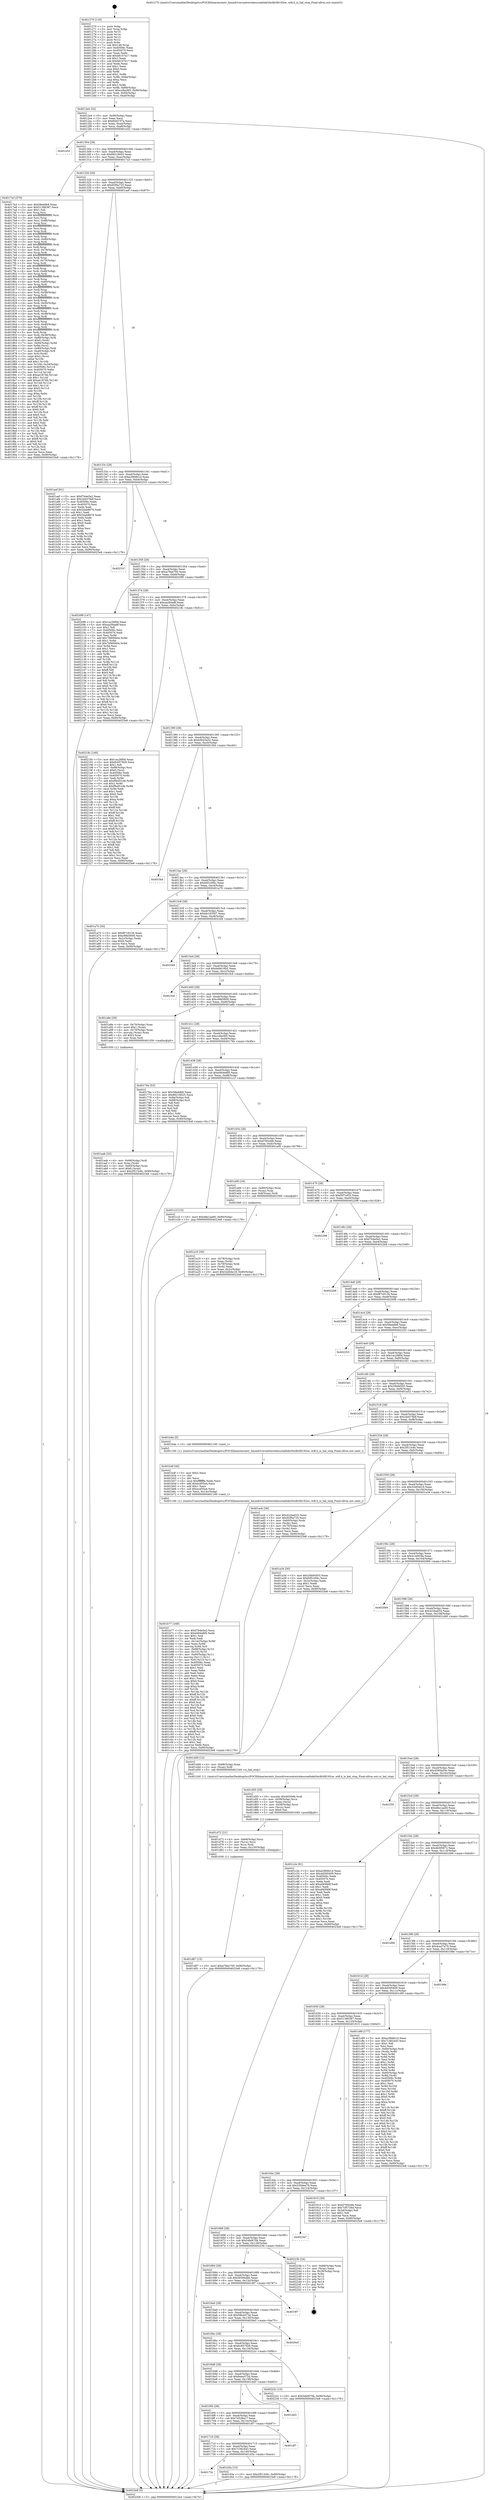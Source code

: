 digraph "0x401270" {
  label = "0x401270 (/mnt/c/Users/mathe/Desktop/tcc/POCII/binaries/extr_linuxdriversnetwirelessrealtekrtlwifirtl8192se..wifi.h_is_hal_stop_Final-ollvm.out::main(0))"
  labelloc = "t"
  node[shape=record]

  Entry [label="",width=0.3,height=0.3,shape=circle,fillcolor=black,style=filled]
  "0x4012e4" [label="{
     0x4012e4 [32]\l
     | [instrs]\l
     &nbsp;&nbsp;0x4012e4 \<+6\>: mov -0x90(%rbp),%eax\l
     &nbsp;&nbsp;0x4012ea \<+2\>: mov %eax,%ecx\l
     &nbsp;&nbsp;0x4012ec \<+6\>: sub $0x84d27f7a,%ecx\l
     &nbsp;&nbsp;0x4012f2 \<+6\>: mov %eax,-0xa4(%rbp)\l
     &nbsp;&nbsp;0x4012f8 \<+6\>: mov %ecx,-0xa8(%rbp)\l
     &nbsp;&nbsp;0x4012fe \<+6\>: je 0000000000401e52 \<main+0xbe2\>\l
  }"]
  "0x401e52" [label="{
     0x401e52\l
  }", style=dashed]
  "0x401304" [label="{
     0x401304 [28]\l
     | [instrs]\l
     &nbsp;&nbsp;0x401304 \<+5\>: jmp 0000000000401309 \<main+0x99\>\l
     &nbsp;&nbsp;0x401309 \<+6\>: mov -0xa4(%rbp),%eax\l
     &nbsp;&nbsp;0x40130f \<+5\>: sub $0x89218025,%eax\l
     &nbsp;&nbsp;0x401314 \<+6\>: mov %eax,-0xac(%rbp)\l
     &nbsp;&nbsp;0x40131a \<+6\>: je 00000000004017a3 \<main+0x533\>\l
  }"]
  Exit [label="",width=0.3,height=0.3,shape=circle,fillcolor=black,style=filled,peripheries=2]
  "0x4017a3" [label="{
     0x4017a3 [370]\l
     | [instrs]\l
     &nbsp;&nbsp;0x4017a3 \<+5\>: mov $0x58eddb8,%eax\l
     &nbsp;&nbsp;0x4017a8 \<+5\>: mov $0x51386387,%ecx\l
     &nbsp;&nbsp;0x4017ad \<+2\>: mov $0x1,%dl\l
     &nbsp;&nbsp;0x4017af \<+3\>: mov %rsp,%rsi\l
     &nbsp;&nbsp;0x4017b2 \<+4\>: add $0xfffffffffffffff0,%rsi\l
     &nbsp;&nbsp;0x4017b6 \<+3\>: mov %rsi,%rsp\l
     &nbsp;&nbsp;0x4017b9 \<+7\>: mov %rsi,-0x88(%rbp)\l
     &nbsp;&nbsp;0x4017c0 \<+3\>: mov %rsp,%rsi\l
     &nbsp;&nbsp;0x4017c3 \<+4\>: add $0xfffffffffffffff0,%rsi\l
     &nbsp;&nbsp;0x4017c7 \<+3\>: mov %rsi,%rsp\l
     &nbsp;&nbsp;0x4017ca \<+3\>: mov %rsp,%rdi\l
     &nbsp;&nbsp;0x4017cd \<+4\>: add $0xfffffffffffffff0,%rdi\l
     &nbsp;&nbsp;0x4017d1 \<+3\>: mov %rdi,%rsp\l
     &nbsp;&nbsp;0x4017d4 \<+4\>: mov %rdi,-0x80(%rbp)\l
     &nbsp;&nbsp;0x4017d8 \<+3\>: mov %rsp,%rdi\l
     &nbsp;&nbsp;0x4017db \<+4\>: add $0xfffffffffffffff0,%rdi\l
     &nbsp;&nbsp;0x4017df \<+3\>: mov %rdi,%rsp\l
     &nbsp;&nbsp;0x4017e2 \<+4\>: mov %rdi,-0x78(%rbp)\l
     &nbsp;&nbsp;0x4017e6 \<+3\>: mov %rsp,%rdi\l
     &nbsp;&nbsp;0x4017e9 \<+4\>: add $0xfffffffffffffff0,%rdi\l
     &nbsp;&nbsp;0x4017ed \<+3\>: mov %rdi,%rsp\l
     &nbsp;&nbsp;0x4017f0 \<+4\>: mov %rdi,-0x70(%rbp)\l
     &nbsp;&nbsp;0x4017f4 \<+3\>: mov %rsp,%rdi\l
     &nbsp;&nbsp;0x4017f7 \<+4\>: add $0xfffffffffffffff0,%rdi\l
     &nbsp;&nbsp;0x4017fb \<+3\>: mov %rdi,%rsp\l
     &nbsp;&nbsp;0x4017fe \<+4\>: mov %rdi,-0x68(%rbp)\l
     &nbsp;&nbsp;0x401802 \<+3\>: mov %rsp,%rdi\l
     &nbsp;&nbsp;0x401805 \<+4\>: add $0xfffffffffffffff0,%rdi\l
     &nbsp;&nbsp;0x401809 \<+3\>: mov %rdi,%rsp\l
     &nbsp;&nbsp;0x40180c \<+4\>: mov %rdi,-0x60(%rbp)\l
     &nbsp;&nbsp;0x401810 \<+3\>: mov %rsp,%rdi\l
     &nbsp;&nbsp;0x401813 \<+4\>: add $0xfffffffffffffff0,%rdi\l
     &nbsp;&nbsp;0x401817 \<+3\>: mov %rdi,%rsp\l
     &nbsp;&nbsp;0x40181a \<+4\>: mov %rdi,-0x58(%rbp)\l
     &nbsp;&nbsp;0x40181e \<+3\>: mov %rsp,%rdi\l
     &nbsp;&nbsp;0x401821 \<+4\>: add $0xfffffffffffffff0,%rdi\l
     &nbsp;&nbsp;0x401825 \<+3\>: mov %rdi,%rsp\l
     &nbsp;&nbsp;0x401828 \<+4\>: mov %rdi,-0x50(%rbp)\l
     &nbsp;&nbsp;0x40182c \<+3\>: mov %rsp,%rdi\l
     &nbsp;&nbsp;0x40182f \<+4\>: add $0xfffffffffffffff0,%rdi\l
     &nbsp;&nbsp;0x401833 \<+3\>: mov %rdi,%rsp\l
     &nbsp;&nbsp;0x401836 \<+4\>: mov %rdi,-0x48(%rbp)\l
     &nbsp;&nbsp;0x40183a \<+3\>: mov %rsp,%rdi\l
     &nbsp;&nbsp;0x40183d \<+4\>: add $0xfffffffffffffff0,%rdi\l
     &nbsp;&nbsp;0x401841 \<+3\>: mov %rdi,%rsp\l
     &nbsp;&nbsp;0x401844 \<+4\>: mov %rdi,-0x40(%rbp)\l
     &nbsp;&nbsp;0x401848 \<+3\>: mov %rsp,%rdi\l
     &nbsp;&nbsp;0x40184b \<+4\>: add $0xfffffffffffffff0,%rdi\l
     &nbsp;&nbsp;0x40184f \<+3\>: mov %rdi,%rsp\l
     &nbsp;&nbsp;0x401852 \<+4\>: mov %rdi,-0x38(%rbp)\l
     &nbsp;&nbsp;0x401856 \<+7\>: mov -0x88(%rbp),%rdi\l
     &nbsp;&nbsp;0x40185d \<+6\>: movl $0x0,(%rdi)\l
     &nbsp;&nbsp;0x401863 \<+7\>: mov -0x94(%rbp),%r8d\l
     &nbsp;&nbsp;0x40186a \<+3\>: mov %r8d,(%rsi)\l
     &nbsp;&nbsp;0x40186d \<+4\>: mov -0x80(%rbp),%rdi\l
     &nbsp;&nbsp;0x401871 \<+7\>: mov -0xa0(%rbp),%r9\l
     &nbsp;&nbsp;0x401878 \<+3\>: mov %r9,(%rdi)\l
     &nbsp;&nbsp;0x40187b \<+3\>: cmpl $0x2,(%rsi)\l
     &nbsp;&nbsp;0x40187e \<+4\>: setne %r10b\l
     &nbsp;&nbsp;0x401882 \<+4\>: and $0x1,%r10b\l
     &nbsp;&nbsp;0x401886 \<+4\>: mov %r10b,-0x2d(%rbp)\l
     &nbsp;&nbsp;0x40188a \<+8\>: mov 0x40506c,%r11d\l
     &nbsp;&nbsp;0x401892 \<+7\>: mov 0x405070,%ebx\l
     &nbsp;&nbsp;0x401899 \<+3\>: mov %r11d,%r14d\l
     &nbsp;&nbsp;0x40189c \<+7\>: sub $0xae187bb,%r14d\l
     &nbsp;&nbsp;0x4018a3 \<+4\>: sub $0x1,%r14d\l
     &nbsp;&nbsp;0x4018a7 \<+7\>: add $0xae187bb,%r14d\l
     &nbsp;&nbsp;0x4018ae \<+4\>: imul %r14d,%r11d\l
     &nbsp;&nbsp;0x4018b2 \<+4\>: and $0x1,%r11d\l
     &nbsp;&nbsp;0x4018b6 \<+4\>: cmp $0x0,%r11d\l
     &nbsp;&nbsp;0x4018ba \<+4\>: sete %r10b\l
     &nbsp;&nbsp;0x4018be \<+3\>: cmp $0xa,%ebx\l
     &nbsp;&nbsp;0x4018c1 \<+4\>: setl %r15b\l
     &nbsp;&nbsp;0x4018c5 \<+3\>: mov %r10b,%r12b\l
     &nbsp;&nbsp;0x4018c8 \<+4\>: xor $0xff,%r12b\l
     &nbsp;&nbsp;0x4018cc \<+3\>: mov %r15b,%r13b\l
     &nbsp;&nbsp;0x4018cf \<+4\>: xor $0xff,%r13b\l
     &nbsp;&nbsp;0x4018d3 \<+3\>: xor $0x0,%dl\l
     &nbsp;&nbsp;0x4018d6 \<+3\>: mov %r12b,%sil\l
     &nbsp;&nbsp;0x4018d9 \<+4\>: and $0x0,%sil\l
     &nbsp;&nbsp;0x4018dd \<+3\>: and %dl,%r10b\l
     &nbsp;&nbsp;0x4018e0 \<+3\>: mov %r13b,%dil\l
     &nbsp;&nbsp;0x4018e3 \<+4\>: and $0x0,%dil\l
     &nbsp;&nbsp;0x4018e7 \<+3\>: and %dl,%r15b\l
     &nbsp;&nbsp;0x4018ea \<+3\>: or %r10b,%sil\l
     &nbsp;&nbsp;0x4018ed \<+3\>: or %r15b,%dil\l
     &nbsp;&nbsp;0x4018f0 \<+3\>: xor %dil,%sil\l
     &nbsp;&nbsp;0x4018f3 \<+3\>: or %r13b,%r12b\l
     &nbsp;&nbsp;0x4018f6 \<+4\>: xor $0xff,%r12b\l
     &nbsp;&nbsp;0x4018fa \<+3\>: or $0x0,%dl\l
     &nbsp;&nbsp;0x4018fd \<+3\>: and %dl,%r12b\l
     &nbsp;&nbsp;0x401900 \<+3\>: or %r12b,%sil\l
     &nbsp;&nbsp;0x401903 \<+4\>: test $0x1,%sil\l
     &nbsp;&nbsp;0x401907 \<+3\>: cmovne %ecx,%eax\l
     &nbsp;&nbsp;0x40190a \<+6\>: mov %eax,-0x90(%rbp)\l
     &nbsp;&nbsp;0x401910 \<+5\>: jmp 00000000004023e8 \<main+0x1178\>\l
  }"]
  "0x401320" [label="{
     0x401320 [28]\l
     | [instrs]\l
     &nbsp;&nbsp;0x401320 \<+5\>: jmp 0000000000401325 \<main+0xb5\>\l
     &nbsp;&nbsp;0x401325 \<+6\>: mov -0xa4(%rbp),%eax\l
     &nbsp;&nbsp;0x40132b \<+5\>: sub $0x92f0a725,%eax\l
     &nbsp;&nbsp;0x401330 \<+6\>: mov %eax,-0xb0(%rbp)\l
     &nbsp;&nbsp;0x401336 \<+6\>: je 0000000000401aef \<main+0x87f\>\l
  }"]
  "0x401d87" [label="{
     0x401d87 [15]\l
     | [instrs]\l
     &nbsp;&nbsp;0x401d87 \<+10\>: movl $0xa79ee700,-0x90(%rbp)\l
     &nbsp;&nbsp;0x401d91 \<+5\>: jmp 00000000004023e8 \<main+0x1178\>\l
  }"]
  "0x401aef" [label="{
     0x401aef [91]\l
     | [instrs]\l
     &nbsp;&nbsp;0x401aef \<+5\>: mov $0xf7b4e5e2,%eax\l
     &nbsp;&nbsp;0x401af4 \<+5\>: mov $0x24d378df,%ecx\l
     &nbsp;&nbsp;0x401af9 \<+7\>: mov 0x40506c,%edx\l
     &nbsp;&nbsp;0x401b00 \<+7\>: mov 0x405070,%esi\l
     &nbsp;&nbsp;0x401b07 \<+2\>: mov %edx,%edi\l
     &nbsp;&nbsp;0x401b09 \<+6\>: sub $0x54ab8679,%edi\l
     &nbsp;&nbsp;0x401b0f \<+3\>: sub $0x1,%edi\l
     &nbsp;&nbsp;0x401b12 \<+6\>: add $0x54ab8679,%edi\l
     &nbsp;&nbsp;0x401b18 \<+3\>: imul %edi,%edx\l
     &nbsp;&nbsp;0x401b1b \<+3\>: and $0x1,%edx\l
     &nbsp;&nbsp;0x401b1e \<+3\>: cmp $0x0,%edx\l
     &nbsp;&nbsp;0x401b21 \<+4\>: sete %r8b\l
     &nbsp;&nbsp;0x401b25 \<+3\>: cmp $0xa,%esi\l
     &nbsp;&nbsp;0x401b28 \<+4\>: setl %r9b\l
     &nbsp;&nbsp;0x401b2c \<+3\>: mov %r8b,%r10b\l
     &nbsp;&nbsp;0x401b2f \<+3\>: and %r9b,%r10b\l
     &nbsp;&nbsp;0x401b32 \<+3\>: xor %r9b,%r8b\l
     &nbsp;&nbsp;0x401b35 \<+3\>: or %r8b,%r10b\l
     &nbsp;&nbsp;0x401b38 \<+4\>: test $0x1,%r10b\l
     &nbsp;&nbsp;0x401b3c \<+3\>: cmovne %ecx,%eax\l
     &nbsp;&nbsp;0x401b3f \<+6\>: mov %eax,-0x90(%rbp)\l
     &nbsp;&nbsp;0x401b45 \<+5\>: jmp 00000000004023e8 \<main+0x1178\>\l
  }"]
  "0x40133c" [label="{
     0x40133c [28]\l
     | [instrs]\l
     &nbsp;&nbsp;0x40133c \<+5\>: jmp 0000000000401341 \<main+0xd1\>\l
     &nbsp;&nbsp;0x401341 \<+6\>: mov -0xa4(%rbp),%eax\l
     &nbsp;&nbsp;0x401347 \<+5\>: sub $0xa29b6b1d,%eax\l
     &nbsp;&nbsp;0x40134c \<+6\>: mov %eax,-0xb4(%rbp)\l
     &nbsp;&nbsp;0x401352 \<+6\>: je 000000000040231f \<main+0x10af\>\l
  }"]
  "0x401d72" [label="{
     0x401d72 [21]\l
     | [instrs]\l
     &nbsp;&nbsp;0x401d72 \<+4\>: mov -0x68(%rbp),%rcx\l
     &nbsp;&nbsp;0x401d76 \<+3\>: mov (%rcx),%rcx\l
     &nbsp;&nbsp;0x401d79 \<+3\>: mov %rcx,%rdi\l
     &nbsp;&nbsp;0x401d7c \<+6\>: mov %eax,-0x150(%rbp)\l
     &nbsp;&nbsp;0x401d82 \<+5\>: call 0000000000401030 \<free@plt\>\l
     | [calls]\l
     &nbsp;&nbsp;0x401030 \{1\} (unknown)\l
  }"]
  "0x40231f" [label="{
     0x40231f\l
  }", style=dashed]
  "0x401358" [label="{
     0x401358 [28]\l
     | [instrs]\l
     &nbsp;&nbsp;0x401358 \<+5\>: jmp 000000000040135d \<main+0xed\>\l
     &nbsp;&nbsp;0x40135d \<+6\>: mov -0xa4(%rbp),%eax\l
     &nbsp;&nbsp;0x401363 \<+5\>: sub $0xa79ee700,%eax\l
     &nbsp;&nbsp;0x401368 \<+6\>: mov %eax,-0xb8(%rbp)\l
     &nbsp;&nbsp;0x40136e \<+6\>: je 00000000004020f9 \<main+0xe89\>\l
  }"]
  "0x401d55" [label="{
     0x401d55 [29]\l
     | [instrs]\l
     &nbsp;&nbsp;0x401d55 \<+10\>: movabs $0x4030d6,%rdi\l
     &nbsp;&nbsp;0x401d5f \<+4\>: mov -0x58(%rbp),%rcx\l
     &nbsp;&nbsp;0x401d63 \<+2\>: mov %eax,(%rcx)\l
     &nbsp;&nbsp;0x401d65 \<+4\>: mov -0x58(%rbp),%rcx\l
     &nbsp;&nbsp;0x401d69 \<+2\>: mov (%rcx),%esi\l
     &nbsp;&nbsp;0x401d6b \<+2\>: mov $0x0,%al\l
     &nbsp;&nbsp;0x401d6d \<+5\>: call 0000000000401040 \<printf@plt\>\l
     | [calls]\l
     &nbsp;&nbsp;0x401040 \{1\} (unknown)\l
  }"]
  "0x4020f9" [label="{
     0x4020f9 [147]\l
     | [instrs]\l
     &nbsp;&nbsp;0x4020f9 \<+5\>: mov $0x1ac26f0d,%eax\l
     &nbsp;&nbsp;0x4020fe \<+5\>: mov $0xaa284a8f,%ecx\l
     &nbsp;&nbsp;0x402103 \<+2\>: mov $0x1,%dl\l
     &nbsp;&nbsp;0x402105 \<+7\>: mov 0x40506c,%esi\l
     &nbsp;&nbsp;0x40210c \<+7\>: mov 0x405070,%edi\l
     &nbsp;&nbsp;0x402113 \<+3\>: mov %esi,%r8d\l
     &nbsp;&nbsp;0x402116 \<+7\>: add $0x76909404,%r8d\l
     &nbsp;&nbsp;0x40211d \<+4\>: sub $0x1,%r8d\l
     &nbsp;&nbsp;0x402121 \<+7\>: sub $0x76909404,%r8d\l
     &nbsp;&nbsp;0x402128 \<+4\>: imul %r8d,%esi\l
     &nbsp;&nbsp;0x40212c \<+3\>: and $0x1,%esi\l
     &nbsp;&nbsp;0x40212f \<+3\>: cmp $0x0,%esi\l
     &nbsp;&nbsp;0x402132 \<+4\>: sete %r9b\l
     &nbsp;&nbsp;0x402136 \<+3\>: cmp $0xa,%edi\l
     &nbsp;&nbsp;0x402139 \<+4\>: setl %r10b\l
     &nbsp;&nbsp;0x40213d \<+3\>: mov %r9b,%r11b\l
     &nbsp;&nbsp;0x402140 \<+4\>: xor $0xff,%r11b\l
     &nbsp;&nbsp;0x402144 \<+3\>: mov %r10b,%bl\l
     &nbsp;&nbsp;0x402147 \<+3\>: xor $0xff,%bl\l
     &nbsp;&nbsp;0x40214a \<+3\>: xor $0x0,%dl\l
     &nbsp;&nbsp;0x40214d \<+3\>: mov %r11b,%r14b\l
     &nbsp;&nbsp;0x402150 \<+4\>: and $0x0,%r14b\l
     &nbsp;&nbsp;0x402154 \<+3\>: and %dl,%r9b\l
     &nbsp;&nbsp;0x402157 \<+3\>: mov %bl,%r15b\l
     &nbsp;&nbsp;0x40215a \<+4\>: and $0x0,%r15b\l
     &nbsp;&nbsp;0x40215e \<+3\>: and %dl,%r10b\l
     &nbsp;&nbsp;0x402161 \<+3\>: or %r9b,%r14b\l
     &nbsp;&nbsp;0x402164 \<+3\>: or %r10b,%r15b\l
     &nbsp;&nbsp;0x402167 \<+3\>: xor %r15b,%r14b\l
     &nbsp;&nbsp;0x40216a \<+3\>: or %bl,%r11b\l
     &nbsp;&nbsp;0x40216d \<+4\>: xor $0xff,%r11b\l
     &nbsp;&nbsp;0x402171 \<+3\>: or $0x0,%dl\l
     &nbsp;&nbsp;0x402174 \<+3\>: and %dl,%r11b\l
     &nbsp;&nbsp;0x402177 \<+3\>: or %r11b,%r14b\l
     &nbsp;&nbsp;0x40217a \<+4\>: test $0x1,%r14b\l
     &nbsp;&nbsp;0x40217e \<+3\>: cmovne %ecx,%eax\l
     &nbsp;&nbsp;0x402181 \<+6\>: mov %eax,-0x90(%rbp)\l
     &nbsp;&nbsp;0x402187 \<+5\>: jmp 00000000004023e8 \<main+0x1178\>\l
  }"]
  "0x401374" [label="{
     0x401374 [28]\l
     | [instrs]\l
     &nbsp;&nbsp;0x401374 \<+5\>: jmp 0000000000401379 \<main+0x109\>\l
     &nbsp;&nbsp;0x401379 \<+6\>: mov -0xa4(%rbp),%eax\l
     &nbsp;&nbsp;0x40137f \<+5\>: sub $0xaa284a8f,%eax\l
     &nbsp;&nbsp;0x401384 \<+6\>: mov %eax,-0xbc(%rbp)\l
     &nbsp;&nbsp;0x40138a \<+6\>: je 000000000040218c \<main+0xf1c\>\l
  }"]
  "0x40172c" [label="{
     0x40172c\l
  }", style=dashed]
  "0x40218c" [label="{
     0x40218c [160]\l
     | [instrs]\l
     &nbsp;&nbsp;0x40218c \<+5\>: mov $0x1ac26f0d,%eax\l
     &nbsp;&nbsp;0x402191 \<+5\>: mov $0x6c657926,%ecx\l
     &nbsp;&nbsp;0x402196 \<+2\>: mov $0x1,%dl\l
     &nbsp;&nbsp;0x402198 \<+7\>: mov -0x88(%rbp),%rsi\l
     &nbsp;&nbsp;0x40219f \<+6\>: movl $0x0,(%rsi)\l
     &nbsp;&nbsp;0x4021a5 \<+7\>: mov 0x40506c,%edi\l
     &nbsp;&nbsp;0x4021ac \<+8\>: mov 0x405070,%r8d\l
     &nbsp;&nbsp;0x4021b4 \<+3\>: mov %edi,%r9d\l
     &nbsp;&nbsp;0x4021b7 \<+7\>: add $0xf9ed51db,%r9d\l
     &nbsp;&nbsp;0x4021be \<+4\>: sub $0x1,%r9d\l
     &nbsp;&nbsp;0x4021c2 \<+7\>: sub $0xf9ed51db,%r9d\l
     &nbsp;&nbsp;0x4021c9 \<+4\>: imul %r9d,%edi\l
     &nbsp;&nbsp;0x4021cd \<+3\>: and $0x1,%edi\l
     &nbsp;&nbsp;0x4021d0 \<+3\>: cmp $0x0,%edi\l
     &nbsp;&nbsp;0x4021d3 \<+4\>: sete %r10b\l
     &nbsp;&nbsp;0x4021d7 \<+4\>: cmp $0xa,%r8d\l
     &nbsp;&nbsp;0x4021db \<+4\>: setl %r11b\l
     &nbsp;&nbsp;0x4021df \<+3\>: mov %r10b,%bl\l
     &nbsp;&nbsp;0x4021e2 \<+3\>: xor $0xff,%bl\l
     &nbsp;&nbsp;0x4021e5 \<+3\>: mov %r11b,%r14b\l
     &nbsp;&nbsp;0x4021e8 \<+4\>: xor $0xff,%r14b\l
     &nbsp;&nbsp;0x4021ec \<+3\>: xor $0x1,%dl\l
     &nbsp;&nbsp;0x4021ef \<+3\>: mov %bl,%r15b\l
     &nbsp;&nbsp;0x4021f2 \<+4\>: and $0xff,%r15b\l
     &nbsp;&nbsp;0x4021f6 \<+3\>: and %dl,%r10b\l
     &nbsp;&nbsp;0x4021f9 \<+3\>: mov %r14b,%r12b\l
     &nbsp;&nbsp;0x4021fc \<+4\>: and $0xff,%r12b\l
     &nbsp;&nbsp;0x402200 \<+3\>: and %dl,%r11b\l
     &nbsp;&nbsp;0x402203 \<+3\>: or %r10b,%r15b\l
     &nbsp;&nbsp;0x402206 \<+3\>: or %r11b,%r12b\l
     &nbsp;&nbsp;0x402209 \<+3\>: xor %r12b,%r15b\l
     &nbsp;&nbsp;0x40220c \<+3\>: or %r14b,%bl\l
     &nbsp;&nbsp;0x40220f \<+3\>: xor $0xff,%bl\l
     &nbsp;&nbsp;0x402212 \<+3\>: or $0x1,%dl\l
     &nbsp;&nbsp;0x402215 \<+2\>: and %dl,%bl\l
     &nbsp;&nbsp;0x402217 \<+3\>: or %bl,%r15b\l
     &nbsp;&nbsp;0x40221a \<+4\>: test $0x1,%r15b\l
     &nbsp;&nbsp;0x40221e \<+3\>: cmovne %ecx,%eax\l
     &nbsp;&nbsp;0x402221 \<+6\>: mov %eax,-0x90(%rbp)\l
     &nbsp;&nbsp;0x402227 \<+5\>: jmp 00000000004023e8 \<main+0x1178\>\l
  }"]
  "0x401390" [label="{
     0x401390 [28]\l
     | [instrs]\l
     &nbsp;&nbsp;0x401390 \<+5\>: jmp 0000000000401395 \<main+0x125\>\l
     &nbsp;&nbsp;0x401395 \<+6\>: mov -0xa4(%rbp),%eax\l
     &nbsp;&nbsp;0x40139b \<+5\>: sub $0xb5b25a32,%eax\l
     &nbsp;&nbsp;0x4013a0 \<+6\>: mov %eax,-0xc0(%rbp)\l
     &nbsp;&nbsp;0x4013a6 \<+6\>: je 0000000000401f44 \<main+0xcd4\>\l
  }"]
  "0x401d3a" [label="{
     0x401d3a [15]\l
     | [instrs]\l
     &nbsp;&nbsp;0x401d3a \<+10\>: movl $0x2f513c8c,-0x90(%rbp)\l
     &nbsp;&nbsp;0x401d44 \<+5\>: jmp 00000000004023e8 \<main+0x1178\>\l
  }"]
  "0x401f44" [label="{
     0x401f44\l
  }", style=dashed]
  "0x4013ac" [label="{
     0x4013ac [28]\l
     | [instrs]\l
     &nbsp;&nbsp;0x4013ac \<+5\>: jmp 00000000004013b1 \<main+0x141\>\l
     &nbsp;&nbsp;0x4013b1 \<+6\>: mov -0xa4(%rbp),%eax\l
     &nbsp;&nbsp;0x4013b7 \<+5\>: sub $0xb9516f4c,%eax\l
     &nbsp;&nbsp;0x4013bc \<+6\>: mov %eax,-0xc4(%rbp)\l
     &nbsp;&nbsp;0x4013c2 \<+6\>: je 0000000000401a70 \<main+0x800\>\l
  }"]
  "0x401710" [label="{
     0x401710 [28]\l
     | [instrs]\l
     &nbsp;&nbsp;0x401710 \<+5\>: jmp 0000000000401715 \<main+0x4a5\>\l
     &nbsp;&nbsp;0x401715 \<+6\>: mov -0xa4(%rbp),%eax\l
     &nbsp;&nbsp;0x40171b \<+5\>: sub $0x7c362443,%eax\l
     &nbsp;&nbsp;0x401720 \<+6\>: mov %eax,-0x140(%rbp)\l
     &nbsp;&nbsp;0x401726 \<+6\>: je 0000000000401d3a \<main+0xaca\>\l
  }"]
  "0x401a70" [label="{
     0x401a70 [30]\l
     | [instrs]\l
     &nbsp;&nbsp;0x401a70 \<+5\>: mov $0xf87c9134,%eax\l
     &nbsp;&nbsp;0x401a75 \<+5\>: mov $0xc98d3600,%ecx\l
     &nbsp;&nbsp;0x401a7a \<+3\>: mov -0x2c(%rbp),%edx\l
     &nbsp;&nbsp;0x401a7d \<+3\>: cmp $0x0,%edx\l
     &nbsp;&nbsp;0x401a80 \<+3\>: cmove %ecx,%eax\l
     &nbsp;&nbsp;0x401a83 \<+6\>: mov %eax,-0x90(%rbp)\l
     &nbsp;&nbsp;0x401a89 \<+5\>: jmp 00000000004023e8 \<main+0x1178\>\l
  }"]
  "0x4013c8" [label="{
     0x4013c8 [28]\l
     | [instrs]\l
     &nbsp;&nbsp;0x4013c8 \<+5\>: jmp 00000000004013cd \<main+0x15d\>\l
     &nbsp;&nbsp;0x4013cd \<+6\>: mov -0xa4(%rbp),%eax\l
     &nbsp;&nbsp;0x4013d3 \<+5\>: sub $0xbb183507,%eax\l
     &nbsp;&nbsp;0x4013d8 \<+6\>: mov %eax,-0xc8(%rbp)\l
     &nbsp;&nbsp;0x4013de \<+6\>: je 0000000000402349 \<main+0x10d9\>\l
  }"]
  "0x401df7" [label="{
     0x401df7\l
  }", style=dashed]
  "0x402349" [label="{
     0x402349\l
  }", style=dashed]
  "0x4013e4" [label="{
     0x4013e4 [28]\l
     | [instrs]\l
     &nbsp;&nbsp;0x4013e4 \<+5\>: jmp 00000000004013e9 \<main+0x179\>\l
     &nbsp;&nbsp;0x4013e9 \<+6\>: mov -0xa4(%rbp),%eax\l
     &nbsp;&nbsp;0x4013ef \<+5\>: sub $0xbeb616b2,%eax\l
     &nbsp;&nbsp;0x4013f4 \<+6\>: mov %eax,-0xcc(%rbp)\l
     &nbsp;&nbsp;0x4013fa \<+6\>: je 0000000000401fcd \<main+0xd5d\>\l
  }"]
  "0x4016f4" [label="{
     0x4016f4 [28]\l
     | [instrs]\l
     &nbsp;&nbsp;0x4016f4 \<+5\>: jmp 00000000004016f9 \<main+0x489\>\l
     &nbsp;&nbsp;0x4016f9 \<+6\>: mov -0xa4(%rbp),%eax\l
     &nbsp;&nbsp;0x4016ff \<+5\>: sub $0x74528a17,%eax\l
     &nbsp;&nbsp;0x401704 \<+6\>: mov %eax,-0x13c(%rbp)\l
     &nbsp;&nbsp;0x40170a \<+6\>: je 0000000000401df7 \<main+0xb87\>\l
  }"]
  "0x401fcd" [label="{
     0x401fcd\l
  }", style=dashed]
  "0x401400" [label="{
     0x401400 [28]\l
     | [instrs]\l
     &nbsp;&nbsp;0x401400 \<+5\>: jmp 0000000000401405 \<main+0x195\>\l
     &nbsp;&nbsp;0x401405 \<+6\>: mov -0xa4(%rbp),%eax\l
     &nbsp;&nbsp;0x40140b \<+5\>: sub $0xc98d3600,%eax\l
     &nbsp;&nbsp;0x401410 \<+6\>: mov %eax,-0xd0(%rbp)\l
     &nbsp;&nbsp;0x401416 \<+6\>: je 0000000000401a8e \<main+0x81e\>\l
  }"]
  "0x401dd3" [label="{
     0x401dd3\l
  }", style=dashed]
  "0x401a8e" [label="{
     0x401a8e [29]\l
     | [instrs]\l
     &nbsp;&nbsp;0x401a8e \<+4\>: mov -0x70(%rbp),%rax\l
     &nbsp;&nbsp;0x401a92 \<+6\>: movl $0x1,(%rax)\l
     &nbsp;&nbsp;0x401a98 \<+4\>: mov -0x70(%rbp),%rax\l
     &nbsp;&nbsp;0x401a9c \<+3\>: movslq (%rax),%rax\l
     &nbsp;&nbsp;0x401a9f \<+4\>: shl $0x3,%rax\l
     &nbsp;&nbsp;0x401aa3 \<+3\>: mov %rax,%rdi\l
     &nbsp;&nbsp;0x401aa6 \<+5\>: call 0000000000401050 \<malloc@plt\>\l
     | [calls]\l
     &nbsp;&nbsp;0x401050 \{1\} (unknown)\l
  }"]
  "0x40141c" [label="{
     0x40141c [28]\l
     | [instrs]\l
     &nbsp;&nbsp;0x40141c \<+5\>: jmp 0000000000401421 \<main+0x1b1\>\l
     &nbsp;&nbsp;0x401421 \<+6\>: mov -0xa4(%rbp),%eax\l
     &nbsp;&nbsp;0x401427 \<+5\>: sub $0xcc8acfd5,%eax\l
     &nbsp;&nbsp;0x40142c \<+6\>: mov %eax,-0xd4(%rbp)\l
     &nbsp;&nbsp;0x401432 \<+6\>: je 000000000040176e \<main+0x4fe\>\l
  }"]
  "0x4016d8" [label="{
     0x4016d8 [28]\l
     | [instrs]\l
     &nbsp;&nbsp;0x4016d8 \<+5\>: jmp 00000000004016dd \<main+0x46d\>\l
     &nbsp;&nbsp;0x4016dd \<+6\>: mov -0xa4(%rbp),%eax\l
     &nbsp;&nbsp;0x4016e3 \<+5\>: sub $0x6eea372d,%eax\l
     &nbsp;&nbsp;0x4016e8 \<+6\>: mov %eax,-0x138(%rbp)\l
     &nbsp;&nbsp;0x4016ee \<+6\>: je 0000000000401dd3 \<main+0xb63\>\l
  }"]
  "0x40176e" [label="{
     0x40176e [53]\l
     | [instrs]\l
     &nbsp;&nbsp;0x40176e \<+5\>: mov $0x58eddb8,%eax\l
     &nbsp;&nbsp;0x401773 \<+5\>: mov $0x89218025,%ecx\l
     &nbsp;&nbsp;0x401778 \<+6\>: mov -0x8a(%rbp),%dl\l
     &nbsp;&nbsp;0x40177e \<+7\>: mov -0x89(%rbp),%sil\l
     &nbsp;&nbsp;0x401785 \<+3\>: mov %dl,%dil\l
     &nbsp;&nbsp;0x401788 \<+3\>: and %sil,%dil\l
     &nbsp;&nbsp;0x40178b \<+3\>: xor %sil,%dl\l
     &nbsp;&nbsp;0x40178e \<+3\>: or %dl,%dil\l
     &nbsp;&nbsp;0x401791 \<+4\>: test $0x1,%dil\l
     &nbsp;&nbsp;0x401795 \<+3\>: cmovne %ecx,%eax\l
     &nbsp;&nbsp;0x401798 \<+6\>: mov %eax,-0x90(%rbp)\l
     &nbsp;&nbsp;0x40179e \<+5\>: jmp 00000000004023e8 \<main+0x1178\>\l
  }"]
  "0x401438" [label="{
     0x401438 [28]\l
     | [instrs]\l
     &nbsp;&nbsp;0x401438 \<+5\>: jmp 000000000040143d \<main+0x1cd\>\l
     &nbsp;&nbsp;0x40143d \<+6\>: mov -0xa4(%rbp),%eax\l
     &nbsp;&nbsp;0x401443 \<+5\>: sub $0xd464e6f5,%eax\l
     &nbsp;&nbsp;0x401448 \<+6\>: mov %eax,-0xd8(%rbp)\l
     &nbsp;&nbsp;0x40144e \<+6\>: je 0000000000401c1f \<main+0x9af\>\l
  }"]
  "0x4023e8" [label="{
     0x4023e8 [5]\l
     | [instrs]\l
     &nbsp;&nbsp;0x4023e8 \<+5\>: jmp 00000000004012e4 \<main+0x74\>\l
  }"]
  "0x401270" [label="{
     0x401270 [116]\l
     | [instrs]\l
     &nbsp;&nbsp;0x401270 \<+1\>: push %rbp\l
     &nbsp;&nbsp;0x401271 \<+3\>: mov %rsp,%rbp\l
     &nbsp;&nbsp;0x401274 \<+2\>: push %r15\l
     &nbsp;&nbsp;0x401276 \<+2\>: push %r14\l
     &nbsp;&nbsp;0x401278 \<+2\>: push %r13\l
     &nbsp;&nbsp;0x40127a \<+2\>: push %r12\l
     &nbsp;&nbsp;0x40127c \<+1\>: push %rbx\l
     &nbsp;&nbsp;0x40127d \<+7\>: sub $0x148,%rsp\l
     &nbsp;&nbsp;0x401284 \<+7\>: mov 0x40506c,%eax\l
     &nbsp;&nbsp;0x40128b \<+7\>: mov 0x405070,%ecx\l
     &nbsp;&nbsp;0x401292 \<+2\>: mov %eax,%edx\l
     &nbsp;&nbsp;0x401294 \<+6\>: add $0xb8107e17,%edx\l
     &nbsp;&nbsp;0x40129a \<+3\>: sub $0x1,%edx\l
     &nbsp;&nbsp;0x40129d \<+6\>: sub $0xb8107e17,%edx\l
     &nbsp;&nbsp;0x4012a3 \<+3\>: imul %edx,%eax\l
     &nbsp;&nbsp;0x4012a6 \<+3\>: and $0x1,%eax\l
     &nbsp;&nbsp;0x4012a9 \<+3\>: cmp $0x0,%eax\l
     &nbsp;&nbsp;0x4012ac \<+4\>: sete %r8b\l
     &nbsp;&nbsp;0x4012b0 \<+4\>: and $0x1,%r8b\l
     &nbsp;&nbsp;0x4012b4 \<+7\>: mov %r8b,-0x8a(%rbp)\l
     &nbsp;&nbsp;0x4012bb \<+3\>: cmp $0xa,%ecx\l
     &nbsp;&nbsp;0x4012be \<+4\>: setl %r8b\l
     &nbsp;&nbsp;0x4012c2 \<+4\>: and $0x1,%r8b\l
     &nbsp;&nbsp;0x4012c6 \<+7\>: mov %r8b,-0x89(%rbp)\l
     &nbsp;&nbsp;0x4012cd \<+10\>: movl $0xcc8acfd5,-0x90(%rbp)\l
     &nbsp;&nbsp;0x4012d7 \<+6\>: mov %edi,-0x94(%rbp)\l
     &nbsp;&nbsp;0x4012dd \<+7\>: mov %rsi,-0xa0(%rbp)\l
  }"]
  "0x40222c" [label="{
     0x40222c [15]\l
     | [instrs]\l
     &nbsp;&nbsp;0x40222c \<+10\>: movl $0x54bf470b,-0x90(%rbp)\l
     &nbsp;&nbsp;0x402236 \<+5\>: jmp 00000000004023e8 \<main+0x1178\>\l
  }"]
  "0x4016bc" [label="{
     0x4016bc [28]\l
     | [instrs]\l
     &nbsp;&nbsp;0x4016bc \<+5\>: jmp 00000000004016c1 \<main+0x451\>\l
     &nbsp;&nbsp;0x4016c1 \<+6\>: mov -0xa4(%rbp),%eax\l
     &nbsp;&nbsp;0x4016c7 \<+5\>: sub $0x6c657926,%eax\l
     &nbsp;&nbsp;0x4016cc \<+6\>: mov %eax,-0x134(%rbp)\l
     &nbsp;&nbsp;0x4016d2 \<+6\>: je 000000000040222c \<main+0xfbc\>\l
  }"]
  "0x401c1f" [label="{
     0x401c1f [15]\l
     | [instrs]\l
     &nbsp;&nbsp;0x401c1f \<+10\>: movl $0x48a1aa60,-0x90(%rbp)\l
     &nbsp;&nbsp;0x401c29 \<+5\>: jmp 00000000004023e8 \<main+0x1178\>\l
  }"]
  "0x401454" [label="{
     0x401454 [28]\l
     | [instrs]\l
     &nbsp;&nbsp;0x401454 \<+5\>: jmp 0000000000401459 \<main+0x1e9\>\l
     &nbsp;&nbsp;0x401459 \<+6\>: mov -0xa4(%rbp),%eax\l
     &nbsp;&nbsp;0x40145f \<+5\>: sub $0xd795e4fe,%eax\l
     &nbsp;&nbsp;0x401464 \<+6\>: mov %eax,-0xdc(%rbp)\l
     &nbsp;&nbsp;0x40146a \<+6\>: je 0000000000401a06 \<main+0x796\>\l
  }"]
  "0x4020e5" [label="{
     0x4020e5\l
  }", style=dashed]
  "0x401a06" [label="{
     0x401a06 [16]\l
     | [instrs]\l
     &nbsp;&nbsp;0x401a06 \<+4\>: mov -0x80(%rbp),%rax\l
     &nbsp;&nbsp;0x401a0a \<+3\>: mov (%rax),%rax\l
     &nbsp;&nbsp;0x401a0d \<+4\>: mov 0x8(%rax),%rdi\l
     &nbsp;&nbsp;0x401a11 \<+5\>: call 0000000000401060 \<atoi@plt\>\l
     | [calls]\l
     &nbsp;&nbsp;0x401060 \{1\} (unknown)\l
  }"]
  "0x401470" [label="{
     0x401470 [28]\l
     | [instrs]\l
     &nbsp;&nbsp;0x401470 \<+5\>: jmp 0000000000401475 \<main+0x205\>\l
     &nbsp;&nbsp;0x401475 \<+6\>: mov -0xa4(%rbp),%eax\l
     &nbsp;&nbsp;0x40147b \<+5\>: sub $0xf5f7c933,%eax\l
     &nbsp;&nbsp;0x401480 \<+6\>: mov %eax,-0xe0(%rbp)\l
     &nbsp;&nbsp;0x401486 \<+6\>: je 0000000000402298 \<main+0x1028\>\l
  }"]
  "0x4016a0" [label="{
     0x4016a0 [28]\l
     | [instrs]\l
     &nbsp;&nbsp;0x4016a0 \<+5\>: jmp 00000000004016a5 \<main+0x435\>\l
     &nbsp;&nbsp;0x4016a5 \<+6\>: mov -0xa4(%rbp),%eax\l
     &nbsp;&nbsp;0x4016ab \<+5\>: sub $0x58b2073d,%eax\l
     &nbsp;&nbsp;0x4016b0 \<+6\>: mov %eax,-0x130(%rbp)\l
     &nbsp;&nbsp;0x4016b6 \<+6\>: je 00000000004020e5 \<main+0xe75\>\l
  }"]
  "0x402298" [label="{
     0x402298\l
  }", style=dashed]
  "0x40148c" [label="{
     0x40148c [28]\l
     | [instrs]\l
     &nbsp;&nbsp;0x40148c \<+5\>: jmp 0000000000401491 \<main+0x221\>\l
     &nbsp;&nbsp;0x401491 \<+6\>: mov -0xa4(%rbp),%eax\l
     &nbsp;&nbsp;0x401497 \<+5\>: sub $0xf7b4e5e2,%eax\l
     &nbsp;&nbsp;0x40149c \<+6\>: mov %eax,-0xe4(%rbp)\l
     &nbsp;&nbsp;0x4014a2 \<+6\>: je 00000000004022b9 \<main+0x1049\>\l
  }"]
  "0x4019f7" [label="{
     0x4019f7\l
  }", style=dashed]
  "0x4022b9" [label="{
     0x4022b9\l
  }", style=dashed]
  "0x4014a8" [label="{
     0x4014a8 [28]\l
     | [instrs]\l
     &nbsp;&nbsp;0x4014a8 \<+5\>: jmp 00000000004014ad \<main+0x23d\>\l
     &nbsp;&nbsp;0x4014ad \<+6\>: mov -0xa4(%rbp),%eax\l
     &nbsp;&nbsp;0x4014b3 \<+5\>: sub $0xf87c9134,%eax\l
     &nbsp;&nbsp;0x4014b8 \<+6\>: mov %eax,-0xe8(%rbp)\l
     &nbsp;&nbsp;0x4014be \<+6\>: je 00000000004020d6 \<main+0xe66\>\l
  }"]
  "0x401684" [label="{
     0x401684 [28]\l
     | [instrs]\l
     &nbsp;&nbsp;0x401684 \<+5\>: jmp 0000000000401689 \<main+0x419\>\l
     &nbsp;&nbsp;0x401689 \<+6\>: mov -0xa4(%rbp),%eax\l
     &nbsp;&nbsp;0x40168f \<+5\>: sub $0x56594dbb,%eax\l
     &nbsp;&nbsp;0x401694 \<+6\>: mov %eax,-0x12c(%rbp)\l
     &nbsp;&nbsp;0x40169a \<+6\>: je 00000000004019f7 \<main+0x787\>\l
  }"]
  "0x4020d6" [label="{
     0x4020d6\l
  }", style=dashed]
  "0x4014c4" [label="{
     0x4014c4 [28]\l
     | [instrs]\l
     &nbsp;&nbsp;0x4014c4 \<+5\>: jmp 00000000004014c9 \<main+0x259\>\l
     &nbsp;&nbsp;0x4014c9 \<+6\>: mov -0xa4(%rbp),%eax\l
     &nbsp;&nbsp;0x4014cf \<+5\>: sub $0x58eddb8,%eax\l
     &nbsp;&nbsp;0x4014d4 \<+6\>: mov %eax,-0xec(%rbp)\l
     &nbsp;&nbsp;0x4014da \<+6\>: je 0000000000402253 \<main+0xfe3\>\l
  }"]
  "0x40223b" [label="{
     0x40223b [24]\l
     | [instrs]\l
     &nbsp;&nbsp;0x40223b \<+7\>: mov -0x88(%rbp),%rax\l
     &nbsp;&nbsp;0x402242 \<+2\>: mov (%rax),%eax\l
     &nbsp;&nbsp;0x402244 \<+4\>: lea -0x28(%rbp),%rsp\l
     &nbsp;&nbsp;0x402248 \<+1\>: pop %rbx\l
     &nbsp;&nbsp;0x402249 \<+2\>: pop %r12\l
     &nbsp;&nbsp;0x40224b \<+2\>: pop %r13\l
     &nbsp;&nbsp;0x40224d \<+2\>: pop %r14\l
     &nbsp;&nbsp;0x40224f \<+2\>: pop %r15\l
     &nbsp;&nbsp;0x402251 \<+1\>: pop %rbp\l
     &nbsp;&nbsp;0x402252 \<+1\>: ret\l
  }"]
  "0x402253" [label="{
     0x402253\l
  }", style=dashed]
  "0x4014e0" [label="{
     0x4014e0 [28]\l
     | [instrs]\l
     &nbsp;&nbsp;0x4014e0 \<+5\>: jmp 00000000004014e5 \<main+0x275\>\l
     &nbsp;&nbsp;0x4014e5 \<+6\>: mov -0xa4(%rbp),%eax\l
     &nbsp;&nbsp;0x4014eb \<+5\>: sub $0x1ac26f0d,%eax\l
     &nbsp;&nbsp;0x4014f0 \<+6\>: mov %eax,-0xf0(%rbp)\l
     &nbsp;&nbsp;0x4014f6 \<+6\>: je 00000000004023d1 \<main+0x1161\>\l
  }"]
  "0x401668" [label="{
     0x401668 [28]\l
     | [instrs]\l
     &nbsp;&nbsp;0x401668 \<+5\>: jmp 000000000040166d \<main+0x3fd\>\l
     &nbsp;&nbsp;0x40166d \<+6\>: mov -0xa4(%rbp),%eax\l
     &nbsp;&nbsp;0x401673 \<+5\>: sub $0x54bf470b,%eax\l
     &nbsp;&nbsp;0x401678 \<+6\>: mov %eax,-0x128(%rbp)\l
     &nbsp;&nbsp;0x40167e \<+6\>: je 000000000040223b \<main+0xfcb\>\l
  }"]
  "0x4023d1" [label="{
     0x4023d1\l
  }", style=dashed]
  "0x4014fc" [label="{
     0x4014fc [28]\l
     | [instrs]\l
     &nbsp;&nbsp;0x4014fc \<+5\>: jmp 0000000000401501 \<main+0x291\>\l
     &nbsp;&nbsp;0x401501 \<+6\>: mov -0xa4(%rbp),%eax\l
     &nbsp;&nbsp;0x401507 \<+5\>: sub $0x20b94503,%eax\l
     &nbsp;&nbsp;0x40150c \<+6\>: mov %eax,-0xf4(%rbp)\l
     &nbsp;&nbsp;0x401512 \<+6\>: je 0000000000401a52 \<main+0x7e2\>\l
  }"]
  "0x4023a7" [label="{
     0x4023a7\l
  }", style=dashed]
  "0x401a52" [label="{
     0x401a52\l
  }", style=dashed]
  "0x401518" [label="{
     0x401518 [28]\l
     | [instrs]\l
     &nbsp;&nbsp;0x401518 \<+5\>: jmp 000000000040151d \<main+0x2ad\>\l
     &nbsp;&nbsp;0x40151d \<+6\>: mov -0xa4(%rbp),%eax\l
     &nbsp;&nbsp;0x401523 \<+5\>: sub $0x24d378df,%eax\l
     &nbsp;&nbsp;0x401528 \<+6\>: mov %eax,-0xf8(%rbp)\l
     &nbsp;&nbsp;0x40152e \<+6\>: je 0000000000401b4a \<main+0x8da\>\l
  }"]
  "0x401b77" [label="{
     0x401b77 [168]\l
     | [instrs]\l
     &nbsp;&nbsp;0x401b77 \<+5\>: mov $0xf7b4e5e2,%ecx\l
     &nbsp;&nbsp;0x401b7c \<+5\>: mov $0xd464e6f5,%edx\l
     &nbsp;&nbsp;0x401b81 \<+3\>: mov $0x1,%sil\l
     &nbsp;&nbsp;0x401b84 \<+2\>: xor %edi,%edi\l
     &nbsp;&nbsp;0x401b86 \<+7\>: mov -0x14c(%rbp),%r8d\l
     &nbsp;&nbsp;0x401b8d \<+4\>: imul %eax,%r8d\l
     &nbsp;&nbsp;0x401b91 \<+3\>: movslq %r8d,%r9\l
     &nbsp;&nbsp;0x401b94 \<+4\>: mov -0x68(%rbp),%r10\l
     &nbsp;&nbsp;0x401b98 \<+3\>: mov (%r10),%r10\l
     &nbsp;&nbsp;0x401b9b \<+4\>: mov -0x60(%rbp),%r11\l
     &nbsp;&nbsp;0x401b9f \<+3\>: movslq (%r11),%r11\l
     &nbsp;&nbsp;0x401ba2 \<+4\>: mov %r9,(%r10,%r11,8)\l
     &nbsp;&nbsp;0x401ba6 \<+7\>: mov 0x40506c,%eax\l
     &nbsp;&nbsp;0x401bad \<+8\>: mov 0x405070,%r8d\l
     &nbsp;&nbsp;0x401bb5 \<+3\>: sub $0x1,%edi\l
     &nbsp;&nbsp;0x401bb8 \<+2\>: mov %eax,%ebx\l
     &nbsp;&nbsp;0x401bba \<+2\>: add %edi,%ebx\l
     &nbsp;&nbsp;0x401bbc \<+3\>: imul %ebx,%eax\l
     &nbsp;&nbsp;0x401bbf \<+3\>: and $0x1,%eax\l
     &nbsp;&nbsp;0x401bc2 \<+3\>: cmp $0x0,%eax\l
     &nbsp;&nbsp;0x401bc5 \<+4\>: sete %r14b\l
     &nbsp;&nbsp;0x401bc9 \<+4\>: cmp $0xa,%r8d\l
     &nbsp;&nbsp;0x401bcd \<+4\>: setl %r15b\l
     &nbsp;&nbsp;0x401bd1 \<+3\>: mov %r14b,%r12b\l
     &nbsp;&nbsp;0x401bd4 \<+4\>: xor $0xff,%r12b\l
     &nbsp;&nbsp;0x401bd8 \<+3\>: mov %r15b,%r13b\l
     &nbsp;&nbsp;0x401bdb \<+4\>: xor $0xff,%r13b\l
     &nbsp;&nbsp;0x401bdf \<+4\>: xor $0x0,%sil\l
     &nbsp;&nbsp;0x401be3 \<+3\>: mov %r12b,%al\l
     &nbsp;&nbsp;0x401be6 \<+2\>: and $0x0,%al\l
     &nbsp;&nbsp;0x401be8 \<+3\>: and %sil,%r14b\l
     &nbsp;&nbsp;0x401beb \<+3\>: mov %r13b,%dil\l
     &nbsp;&nbsp;0x401bee \<+4\>: and $0x0,%dil\l
     &nbsp;&nbsp;0x401bf2 \<+3\>: and %sil,%r15b\l
     &nbsp;&nbsp;0x401bf5 \<+3\>: or %r14b,%al\l
     &nbsp;&nbsp;0x401bf8 \<+3\>: or %r15b,%dil\l
     &nbsp;&nbsp;0x401bfb \<+3\>: xor %dil,%al\l
     &nbsp;&nbsp;0x401bfe \<+3\>: or %r13b,%r12b\l
     &nbsp;&nbsp;0x401c01 \<+4\>: xor $0xff,%r12b\l
     &nbsp;&nbsp;0x401c05 \<+4\>: or $0x0,%sil\l
     &nbsp;&nbsp;0x401c09 \<+3\>: and %sil,%r12b\l
     &nbsp;&nbsp;0x401c0c \<+3\>: or %r12b,%al\l
     &nbsp;&nbsp;0x401c0f \<+2\>: test $0x1,%al\l
     &nbsp;&nbsp;0x401c11 \<+3\>: cmovne %edx,%ecx\l
     &nbsp;&nbsp;0x401c14 \<+6\>: mov %ecx,-0x90(%rbp)\l
     &nbsp;&nbsp;0x401c1a \<+5\>: jmp 00000000004023e8 \<main+0x1178\>\l
  }"]
  "0x401b4a" [label="{
     0x401b4a [5]\l
     | [instrs]\l
     &nbsp;&nbsp;0x401b4a \<+5\>: call 0000000000401160 \<next_i\>\l
     | [calls]\l
     &nbsp;&nbsp;0x401160 \{1\} (/mnt/c/Users/mathe/Desktop/tcc/POCII/binaries/extr_linuxdriversnetwirelessrealtekrtlwifirtl8192se..wifi.h_is_hal_stop_Final-ollvm.out::next_i)\l
  }"]
  "0x401534" [label="{
     0x401534 [28]\l
     | [instrs]\l
     &nbsp;&nbsp;0x401534 \<+5\>: jmp 0000000000401539 \<main+0x2c9\>\l
     &nbsp;&nbsp;0x401539 \<+6\>: mov -0xa4(%rbp),%eax\l
     &nbsp;&nbsp;0x40153f \<+5\>: sub $0x2f513c8c,%eax\l
     &nbsp;&nbsp;0x401544 \<+6\>: mov %eax,-0xfc(%rbp)\l
     &nbsp;&nbsp;0x40154a \<+6\>: je 0000000000401acb \<main+0x85b\>\l
  }"]
  "0x401b4f" [label="{
     0x401b4f [40]\l
     | [instrs]\l
     &nbsp;&nbsp;0x401b4f \<+5\>: mov $0x2,%ecx\l
     &nbsp;&nbsp;0x401b54 \<+1\>: cltd\l
     &nbsp;&nbsp;0x401b55 \<+2\>: idiv %ecx\l
     &nbsp;&nbsp;0x401b57 \<+6\>: imul $0xfffffffe,%edx,%ecx\l
     &nbsp;&nbsp;0x401b5d \<+6\>: add $0xecd55a4,%ecx\l
     &nbsp;&nbsp;0x401b63 \<+3\>: add $0x1,%ecx\l
     &nbsp;&nbsp;0x401b66 \<+6\>: sub $0xecd55a4,%ecx\l
     &nbsp;&nbsp;0x401b6c \<+6\>: mov %ecx,-0x14c(%rbp)\l
     &nbsp;&nbsp;0x401b72 \<+5\>: call 0000000000401160 \<next_i\>\l
     | [calls]\l
     &nbsp;&nbsp;0x401160 \{1\} (/mnt/c/Users/mathe/Desktop/tcc/POCII/binaries/extr_linuxdriversnetwirelessrealtekrtlwifirtl8192se..wifi.h_is_hal_stop_Final-ollvm.out::next_i)\l
  }"]
  "0x401acb" [label="{
     0x401acb [36]\l
     | [instrs]\l
     &nbsp;&nbsp;0x401acb \<+5\>: mov $0x422ba033,%eax\l
     &nbsp;&nbsp;0x401ad0 \<+5\>: mov $0x92f0a725,%ecx\l
     &nbsp;&nbsp;0x401ad5 \<+4\>: mov -0x60(%rbp),%rdx\l
     &nbsp;&nbsp;0x401ad9 \<+2\>: mov (%rdx),%esi\l
     &nbsp;&nbsp;0x401adb \<+4\>: mov -0x70(%rbp),%rdx\l
     &nbsp;&nbsp;0x401adf \<+2\>: cmp (%rdx),%esi\l
     &nbsp;&nbsp;0x401ae1 \<+3\>: cmovl %ecx,%eax\l
     &nbsp;&nbsp;0x401ae4 \<+6\>: mov %eax,-0x90(%rbp)\l
     &nbsp;&nbsp;0x401aea \<+5\>: jmp 00000000004023e8 \<main+0x1178\>\l
  }"]
  "0x401550" [label="{
     0x401550 [28]\l
     | [instrs]\l
     &nbsp;&nbsp;0x401550 \<+5\>: jmp 0000000000401555 \<main+0x2e5\>\l
     &nbsp;&nbsp;0x401555 \<+6\>: mov -0xa4(%rbp),%eax\l
     &nbsp;&nbsp;0x40155b \<+5\>: sub $0x32d04e19,%eax\l
     &nbsp;&nbsp;0x401560 \<+6\>: mov %eax,-0x100(%rbp)\l
     &nbsp;&nbsp;0x401566 \<+6\>: je 0000000000401a34 \<main+0x7c4\>\l
  }"]
  "0x401aab" [label="{
     0x401aab [32]\l
     | [instrs]\l
     &nbsp;&nbsp;0x401aab \<+4\>: mov -0x68(%rbp),%rdi\l
     &nbsp;&nbsp;0x401aaf \<+3\>: mov %rax,(%rdi)\l
     &nbsp;&nbsp;0x401ab2 \<+4\>: mov -0x60(%rbp),%rax\l
     &nbsp;&nbsp;0x401ab6 \<+6\>: movl $0x0,(%rax)\l
     &nbsp;&nbsp;0x401abc \<+10\>: movl $0x2f513c8c,-0x90(%rbp)\l
     &nbsp;&nbsp;0x401ac6 \<+5\>: jmp 00000000004023e8 \<main+0x1178\>\l
  }"]
  "0x401a34" [label="{
     0x401a34 [30]\l
     | [instrs]\l
     &nbsp;&nbsp;0x401a34 \<+5\>: mov $0x20b94503,%eax\l
     &nbsp;&nbsp;0x401a39 \<+5\>: mov $0xb9516f4c,%ecx\l
     &nbsp;&nbsp;0x401a3e \<+3\>: mov -0x2c(%rbp),%edx\l
     &nbsp;&nbsp;0x401a41 \<+3\>: cmp $0x1,%edx\l
     &nbsp;&nbsp;0x401a44 \<+3\>: cmovl %ecx,%eax\l
     &nbsp;&nbsp;0x401a47 \<+6\>: mov %eax,-0x90(%rbp)\l
     &nbsp;&nbsp;0x401a4d \<+5\>: jmp 00000000004023e8 \<main+0x1178\>\l
  }"]
  "0x40156c" [label="{
     0x40156c [28]\l
     | [instrs]\l
     &nbsp;&nbsp;0x40156c \<+5\>: jmp 0000000000401571 \<main+0x301\>\l
     &nbsp;&nbsp;0x401571 \<+6\>: mov -0xa4(%rbp),%eax\l
     &nbsp;&nbsp;0x401577 \<+5\>: sub $0x414003fa,%eax\l
     &nbsp;&nbsp;0x40157c \<+6\>: mov %eax,-0x104(%rbp)\l
     &nbsp;&nbsp;0x401582 \<+6\>: je 0000000000402089 \<main+0xe19\>\l
  }"]
  "0x401a16" [label="{
     0x401a16 [30]\l
     | [instrs]\l
     &nbsp;&nbsp;0x401a16 \<+4\>: mov -0x78(%rbp),%rdi\l
     &nbsp;&nbsp;0x401a1a \<+2\>: mov %eax,(%rdi)\l
     &nbsp;&nbsp;0x401a1c \<+4\>: mov -0x78(%rbp),%rdi\l
     &nbsp;&nbsp;0x401a20 \<+2\>: mov (%rdi),%eax\l
     &nbsp;&nbsp;0x401a22 \<+3\>: mov %eax,-0x2c(%rbp)\l
     &nbsp;&nbsp;0x401a25 \<+10\>: movl $0x32d04e19,-0x90(%rbp)\l
     &nbsp;&nbsp;0x401a2f \<+5\>: jmp 00000000004023e8 \<main+0x1178\>\l
  }"]
  "0x402089" [label="{
     0x402089\l
  }", style=dashed]
  "0x401588" [label="{
     0x401588 [28]\l
     | [instrs]\l
     &nbsp;&nbsp;0x401588 \<+5\>: jmp 000000000040158d \<main+0x31d\>\l
     &nbsp;&nbsp;0x40158d \<+6\>: mov -0xa4(%rbp),%eax\l
     &nbsp;&nbsp;0x401593 \<+5\>: sub $0x422ba033,%eax\l
     &nbsp;&nbsp;0x401598 \<+6\>: mov %eax,-0x108(%rbp)\l
     &nbsp;&nbsp;0x40159e \<+6\>: je 0000000000401d49 \<main+0xad9\>\l
  }"]
  "0x40164c" [label="{
     0x40164c [28]\l
     | [instrs]\l
     &nbsp;&nbsp;0x40164c \<+5\>: jmp 0000000000401651 \<main+0x3e1\>\l
     &nbsp;&nbsp;0x401651 \<+6\>: mov -0xa4(%rbp),%eax\l
     &nbsp;&nbsp;0x401657 \<+5\>: sub $0x530dee79,%eax\l
     &nbsp;&nbsp;0x40165c \<+6\>: mov %eax,-0x124(%rbp)\l
     &nbsp;&nbsp;0x401662 \<+6\>: je 00000000004023a7 \<main+0x1137\>\l
  }"]
  "0x401d49" [label="{
     0x401d49 [12]\l
     | [instrs]\l
     &nbsp;&nbsp;0x401d49 \<+4\>: mov -0x68(%rbp),%rax\l
     &nbsp;&nbsp;0x401d4d \<+3\>: mov (%rax),%rdi\l
     &nbsp;&nbsp;0x401d50 \<+5\>: call 0000000000401240 \<is_hal_stop\>\l
     | [calls]\l
     &nbsp;&nbsp;0x401240 \{1\} (/mnt/c/Users/mathe/Desktop/tcc/POCII/binaries/extr_linuxdriversnetwirelessrealtekrtlwifirtl8192se..wifi.h_is_hal_stop_Final-ollvm.out::is_hal_stop)\l
  }"]
  "0x4015a4" [label="{
     0x4015a4 [28]\l
     | [instrs]\l
     &nbsp;&nbsp;0x4015a4 \<+5\>: jmp 00000000004015a9 \<main+0x339\>\l
     &nbsp;&nbsp;0x4015a9 \<+6\>: mov -0xa4(%rbp),%eax\l
     &nbsp;&nbsp;0x4015af \<+5\>: sub $0x4560a55e,%eax\l
     &nbsp;&nbsp;0x4015b4 \<+6\>: mov %eax,-0x10c(%rbp)\l
     &nbsp;&nbsp;0x4015ba \<+6\>: je 0000000000401f35 \<main+0xcc5\>\l
  }"]
  "0x401915" [label="{
     0x401915 [30]\l
     | [instrs]\l
     &nbsp;&nbsp;0x401915 \<+5\>: mov $0xd795e4fe,%eax\l
     &nbsp;&nbsp;0x40191a \<+5\>: mov $0x7cf5726d,%ecx\l
     &nbsp;&nbsp;0x40191f \<+3\>: mov -0x2d(%rbp),%dl\l
     &nbsp;&nbsp;0x401922 \<+3\>: test $0x1,%dl\l
     &nbsp;&nbsp;0x401925 \<+3\>: cmovne %ecx,%eax\l
     &nbsp;&nbsp;0x401928 \<+6\>: mov %eax,-0x90(%rbp)\l
     &nbsp;&nbsp;0x40192e \<+5\>: jmp 00000000004023e8 \<main+0x1178\>\l
  }"]
  "0x401f35" [label="{
     0x401f35\l
  }", style=dashed]
  "0x4015c0" [label="{
     0x4015c0 [28]\l
     | [instrs]\l
     &nbsp;&nbsp;0x4015c0 \<+5\>: jmp 00000000004015c5 \<main+0x355\>\l
     &nbsp;&nbsp;0x4015c5 \<+6\>: mov -0xa4(%rbp),%eax\l
     &nbsp;&nbsp;0x4015cb \<+5\>: sub $0x48a1aa60,%eax\l
     &nbsp;&nbsp;0x4015d0 \<+6\>: mov %eax,-0x110(%rbp)\l
     &nbsp;&nbsp;0x4015d6 \<+6\>: je 0000000000401c2e \<main+0x9be\>\l
  }"]
  "0x401630" [label="{
     0x401630 [28]\l
     | [instrs]\l
     &nbsp;&nbsp;0x401630 \<+5\>: jmp 0000000000401635 \<main+0x3c5\>\l
     &nbsp;&nbsp;0x401635 \<+6\>: mov -0xa4(%rbp),%eax\l
     &nbsp;&nbsp;0x40163b \<+5\>: sub $0x51386387,%eax\l
     &nbsp;&nbsp;0x401640 \<+6\>: mov %eax,-0x120(%rbp)\l
     &nbsp;&nbsp;0x401646 \<+6\>: je 0000000000401915 \<main+0x6a5\>\l
  }"]
  "0x401c2e" [label="{
     0x401c2e [91]\l
     | [instrs]\l
     &nbsp;&nbsp;0x401c2e \<+5\>: mov $0xa29b6b1d,%eax\l
     &nbsp;&nbsp;0x401c33 \<+5\>: mov $0x4d300409,%ecx\l
     &nbsp;&nbsp;0x401c38 \<+7\>: mov 0x40506c,%edx\l
     &nbsp;&nbsp;0x401c3f \<+7\>: mov 0x405070,%esi\l
     &nbsp;&nbsp;0x401c46 \<+2\>: mov %edx,%edi\l
     &nbsp;&nbsp;0x401c48 \<+6\>: add $0xaf40f49f,%edi\l
     &nbsp;&nbsp;0x401c4e \<+3\>: sub $0x1,%edi\l
     &nbsp;&nbsp;0x401c51 \<+6\>: sub $0xaf40f49f,%edi\l
     &nbsp;&nbsp;0x401c57 \<+3\>: imul %edi,%edx\l
     &nbsp;&nbsp;0x401c5a \<+3\>: and $0x1,%edx\l
     &nbsp;&nbsp;0x401c5d \<+3\>: cmp $0x0,%edx\l
     &nbsp;&nbsp;0x401c60 \<+4\>: sete %r8b\l
     &nbsp;&nbsp;0x401c64 \<+3\>: cmp $0xa,%esi\l
     &nbsp;&nbsp;0x401c67 \<+4\>: setl %r9b\l
     &nbsp;&nbsp;0x401c6b \<+3\>: mov %r8b,%r10b\l
     &nbsp;&nbsp;0x401c6e \<+3\>: and %r9b,%r10b\l
     &nbsp;&nbsp;0x401c71 \<+3\>: xor %r9b,%r8b\l
     &nbsp;&nbsp;0x401c74 \<+3\>: or %r8b,%r10b\l
     &nbsp;&nbsp;0x401c77 \<+4\>: test $0x1,%r10b\l
     &nbsp;&nbsp;0x401c7b \<+3\>: cmovne %ecx,%eax\l
     &nbsp;&nbsp;0x401c7e \<+6\>: mov %eax,-0x90(%rbp)\l
     &nbsp;&nbsp;0x401c84 \<+5\>: jmp 00000000004023e8 \<main+0x1178\>\l
  }"]
  "0x4015dc" [label="{
     0x4015dc [28]\l
     | [instrs]\l
     &nbsp;&nbsp;0x4015dc \<+5\>: jmp 00000000004015e1 \<main+0x371\>\l
     &nbsp;&nbsp;0x4015e1 \<+6\>: mov -0xa4(%rbp),%eax\l
     &nbsp;&nbsp;0x4015e7 \<+5\>: sub $0x4b5f5872,%eax\l
     &nbsp;&nbsp;0x4015ec \<+6\>: mov %eax,-0x114(%rbp)\l
     &nbsp;&nbsp;0x4015f2 \<+6\>: je 0000000000401d96 \<main+0xb26\>\l
  }"]
  "0x401c89" [label="{
     0x401c89 [177]\l
     | [instrs]\l
     &nbsp;&nbsp;0x401c89 \<+5\>: mov $0xa29b6b1d,%eax\l
     &nbsp;&nbsp;0x401c8e \<+5\>: mov $0x7c362443,%ecx\l
     &nbsp;&nbsp;0x401c93 \<+2\>: mov $0x1,%dl\l
     &nbsp;&nbsp;0x401c95 \<+2\>: xor %esi,%esi\l
     &nbsp;&nbsp;0x401c97 \<+4\>: mov -0x60(%rbp),%rdi\l
     &nbsp;&nbsp;0x401c9b \<+3\>: mov (%rdi),%r8d\l
     &nbsp;&nbsp;0x401c9e \<+3\>: mov %esi,%r9d\l
     &nbsp;&nbsp;0x401ca1 \<+3\>: sub %r8d,%r9d\l
     &nbsp;&nbsp;0x401ca4 \<+3\>: mov %esi,%r8d\l
     &nbsp;&nbsp;0x401ca7 \<+4\>: sub $0x1,%r8d\l
     &nbsp;&nbsp;0x401cab \<+3\>: add %r8d,%r9d\l
     &nbsp;&nbsp;0x401cae \<+3\>: mov %esi,%r8d\l
     &nbsp;&nbsp;0x401cb1 \<+3\>: sub %r9d,%r8d\l
     &nbsp;&nbsp;0x401cb4 \<+4\>: mov -0x60(%rbp),%rdi\l
     &nbsp;&nbsp;0x401cb8 \<+3\>: mov %r8d,(%rdi)\l
     &nbsp;&nbsp;0x401cbb \<+8\>: mov 0x40506c,%r8d\l
     &nbsp;&nbsp;0x401cc3 \<+8\>: mov 0x405070,%r9d\l
     &nbsp;&nbsp;0x401ccb \<+3\>: sub $0x1,%esi\l
     &nbsp;&nbsp;0x401cce \<+3\>: mov %r8d,%r10d\l
     &nbsp;&nbsp;0x401cd1 \<+3\>: add %esi,%r10d\l
     &nbsp;&nbsp;0x401cd4 \<+4\>: imul %r10d,%r8d\l
     &nbsp;&nbsp;0x401cd8 \<+4\>: and $0x1,%r8d\l
     &nbsp;&nbsp;0x401cdc \<+4\>: cmp $0x0,%r8d\l
     &nbsp;&nbsp;0x401ce0 \<+4\>: sete %r11b\l
     &nbsp;&nbsp;0x401ce4 \<+4\>: cmp $0xa,%r9d\l
     &nbsp;&nbsp;0x401ce8 \<+3\>: setl %bl\l
     &nbsp;&nbsp;0x401ceb \<+3\>: mov %r11b,%r14b\l
     &nbsp;&nbsp;0x401cee \<+4\>: xor $0xff,%r14b\l
     &nbsp;&nbsp;0x401cf2 \<+3\>: mov %bl,%r15b\l
     &nbsp;&nbsp;0x401cf5 \<+4\>: xor $0xff,%r15b\l
     &nbsp;&nbsp;0x401cf9 \<+3\>: xor $0x0,%dl\l
     &nbsp;&nbsp;0x401cfc \<+3\>: mov %r14b,%r12b\l
     &nbsp;&nbsp;0x401cff \<+4\>: and $0x0,%r12b\l
     &nbsp;&nbsp;0x401d03 \<+3\>: and %dl,%r11b\l
     &nbsp;&nbsp;0x401d06 \<+3\>: mov %r15b,%r13b\l
     &nbsp;&nbsp;0x401d09 \<+4\>: and $0x0,%r13b\l
     &nbsp;&nbsp;0x401d0d \<+2\>: and %dl,%bl\l
     &nbsp;&nbsp;0x401d0f \<+3\>: or %r11b,%r12b\l
     &nbsp;&nbsp;0x401d12 \<+3\>: or %bl,%r13b\l
     &nbsp;&nbsp;0x401d15 \<+3\>: xor %r13b,%r12b\l
     &nbsp;&nbsp;0x401d18 \<+3\>: or %r15b,%r14b\l
     &nbsp;&nbsp;0x401d1b \<+4\>: xor $0xff,%r14b\l
     &nbsp;&nbsp;0x401d1f \<+3\>: or $0x0,%dl\l
     &nbsp;&nbsp;0x401d22 \<+3\>: and %dl,%r14b\l
     &nbsp;&nbsp;0x401d25 \<+3\>: or %r14b,%r12b\l
     &nbsp;&nbsp;0x401d28 \<+4\>: test $0x1,%r12b\l
     &nbsp;&nbsp;0x401d2c \<+3\>: cmovne %ecx,%eax\l
     &nbsp;&nbsp;0x401d2f \<+6\>: mov %eax,-0x90(%rbp)\l
     &nbsp;&nbsp;0x401d35 \<+5\>: jmp 00000000004023e8 \<main+0x1178\>\l
  }"]
  "0x401d96" [label="{
     0x401d96\l
  }", style=dashed]
  "0x4015f8" [label="{
     0x4015f8 [28]\l
     | [instrs]\l
     &nbsp;&nbsp;0x4015f8 \<+5\>: jmp 00000000004015fd \<main+0x38d\>\l
     &nbsp;&nbsp;0x4015fd \<+6\>: mov -0xa4(%rbp),%eax\l
     &nbsp;&nbsp;0x401603 \<+5\>: sub $0x4ca37a70,%eax\l
     &nbsp;&nbsp;0x401608 \<+6\>: mov %eax,-0x118(%rbp)\l
     &nbsp;&nbsp;0x40160e \<+6\>: je 000000000040198e \<main+0x71e\>\l
  }"]
  "0x401614" [label="{
     0x401614 [28]\l
     | [instrs]\l
     &nbsp;&nbsp;0x401614 \<+5\>: jmp 0000000000401619 \<main+0x3a9\>\l
     &nbsp;&nbsp;0x401619 \<+6\>: mov -0xa4(%rbp),%eax\l
     &nbsp;&nbsp;0x40161f \<+5\>: sub $0x4d300409,%eax\l
     &nbsp;&nbsp;0x401624 \<+6\>: mov %eax,-0x11c(%rbp)\l
     &nbsp;&nbsp;0x40162a \<+6\>: je 0000000000401c89 \<main+0xa19\>\l
  }"]
  "0x40198e" [label="{
     0x40198e\l
  }", style=dashed]
  Entry -> "0x401270" [label=" 1"]
  "0x4012e4" -> "0x401e52" [label=" 0"]
  "0x4012e4" -> "0x401304" [label=" 20"]
  "0x40223b" -> Exit [label=" 1"]
  "0x401304" -> "0x4017a3" [label=" 1"]
  "0x401304" -> "0x401320" [label=" 19"]
  "0x40222c" -> "0x4023e8" [label=" 1"]
  "0x401320" -> "0x401aef" [label=" 1"]
  "0x401320" -> "0x40133c" [label=" 18"]
  "0x40218c" -> "0x4023e8" [label=" 1"]
  "0x40133c" -> "0x40231f" [label=" 0"]
  "0x40133c" -> "0x401358" [label=" 18"]
  "0x4020f9" -> "0x4023e8" [label=" 1"]
  "0x401358" -> "0x4020f9" [label=" 1"]
  "0x401358" -> "0x401374" [label=" 17"]
  "0x401d87" -> "0x4023e8" [label=" 1"]
  "0x401374" -> "0x40218c" [label=" 1"]
  "0x401374" -> "0x401390" [label=" 16"]
  "0x401d72" -> "0x401d87" [label=" 1"]
  "0x401390" -> "0x401f44" [label=" 0"]
  "0x401390" -> "0x4013ac" [label=" 16"]
  "0x401d55" -> "0x401d72" [label=" 1"]
  "0x4013ac" -> "0x401a70" [label=" 1"]
  "0x4013ac" -> "0x4013c8" [label=" 15"]
  "0x401d3a" -> "0x4023e8" [label=" 1"]
  "0x4013c8" -> "0x402349" [label=" 0"]
  "0x4013c8" -> "0x4013e4" [label=" 15"]
  "0x401710" -> "0x40172c" [label=" 0"]
  "0x4013e4" -> "0x401fcd" [label=" 0"]
  "0x4013e4" -> "0x401400" [label=" 15"]
  "0x401d49" -> "0x401d55" [label=" 1"]
  "0x401400" -> "0x401a8e" [label=" 1"]
  "0x401400" -> "0x40141c" [label=" 14"]
  "0x4016f4" -> "0x401710" [label=" 1"]
  "0x40141c" -> "0x40176e" [label=" 1"]
  "0x40141c" -> "0x401438" [label=" 13"]
  "0x40176e" -> "0x4023e8" [label=" 1"]
  "0x401270" -> "0x4012e4" [label=" 1"]
  "0x4023e8" -> "0x4012e4" [label=" 19"]
  "0x401710" -> "0x401d3a" [label=" 1"]
  "0x4017a3" -> "0x4023e8" [label=" 1"]
  "0x4016d8" -> "0x4016f4" [label=" 1"]
  "0x401438" -> "0x401c1f" [label=" 1"]
  "0x401438" -> "0x401454" [label=" 12"]
  "0x4016f4" -> "0x401df7" [label=" 0"]
  "0x401454" -> "0x401a06" [label=" 1"]
  "0x401454" -> "0x401470" [label=" 11"]
  "0x4016bc" -> "0x4016d8" [label=" 1"]
  "0x401470" -> "0x402298" [label=" 0"]
  "0x401470" -> "0x40148c" [label=" 11"]
  "0x4016d8" -> "0x401dd3" [label=" 0"]
  "0x40148c" -> "0x4022b9" [label=" 0"]
  "0x40148c" -> "0x4014a8" [label=" 11"]
  "0x4016a0" -> "0x4016bc" [label=" 2"]
  "0x4014a8" -> "0x4020d6" [label=" 0"]
  "0x4014a8" -> "0x4014c4" [label=" 11"]
  "0x4016bc" -> "0x40222c" [label=" 1"]
  "0x4014c4" -> "0x402253" [label=" 0"]
  "0x4014c4" -> "0x4014e0" [label=" 11"]
  "0x401684" -> "0x4016a0" [label=" 2"]
  "0x4014e0" -> "0x4023d1" [label=" 0"]
  "0x4014e0" -> "0x4014fc" [label=" 11"]
  "0x4016a0" -> "0x4020e5" [label=" 0"]
  "0x4014fc" -> "0x401a52" [label=" 0"]
  "0x4014fc" -> "0x401518" [label=" 11"]
  "0x401668" -> "0x401684" [label=" 2"]
  "0x401518" -> "0x401b4a" [label=" 1"]
  "0x401518" -> "0x401534" [label=" 10"]
  "0x401684" -> "0x4019f7" [label=" 0"]
  "0x401534" -> "0x401acb" [label=" 2"]
  "0x401534" -> "0x401550" [label=" 8"]
  "0x40164c" -> "0x401668" [label=" 3"]
  "0x401550" -> "0x401a34" [label=" 1"]
  "0x401550" -> "0x40156c" [label=" 7"]
  "0x40164c" -> "0x4023a7" [label=" 0"]
  "0x40156c" -> "0x402089" [label=" 0"]
  "0x40156c" -> "0x401588" [label=" 7"]
  "0x401668" -> "0x40223b" [label=" 1"]
  "0x401588" -> "0x401d49" [label=" 1"]
  "0x401588" -> "0x4015a4" [label=" 6"]
  "0x401c89" -> "0x4023e8" [label=" 1"]
  "0x4015a4" -> "0x401f35" [label=" 0"]
  "0x4015a4" -> "0x4015c0" [label=" 6"]
  "0x401c2e" -> "0x4023e8" [label=" 1"]
  "0x4015c0" -> "0x401c2e" [label=" 1"]
  "0x4015c0" -> "0x4015dc" [label=" 5"]
  "0x401b77" -> "0x4023e8" [label=" 1"]
  "0x4015dc" -> "0x401d96" [label=" 0"]
  "0x4015dc" -> "0x4015f8" [label=" 5"]
  "0x401b4f" -> "0x401b77" [label=" 1"]
  "0x4015f8" -> "0x40198e" [label=" 0"]
  "0x4015f8" -> "0x401614" [label=" 5"]
  "0x401b4a" -> "0x401b4f" [label=" 1"]
  "0x401614" -> "0x401c89" [label=" 1"]
  "0x401614" -> "0x401630" [label=" 4"]
  "0x401c1f" -> "0x4023e8" [label=" 1"]
  "0x401630" -> "0x401915" [label=" 1"]
  "0x401630" -> "0x40164c" [label=" 3"]
  "0x401915" -> "0x4023e8" [label=" 1"]
  "0x401a06" -> "0x401a16" [label=" 1"]
  "0x401a16" -> "0x4023e8" [label=" 1"]
  "0x401a34" -> "0x4023e8" [label=" 1"]
  "0x401a70" -> "0x4023e8" [label=" 1"]
  "0x401a8e" -> "0x401aab" [label=" 1"]
  "0x401aab" -> "0x4023e8" [label=" 1"]
  "0x401acb" -> "0x4023e8" [label=" 2"]
  "0x401aef" -> "0x4023e8" [label=" 1"]
}
